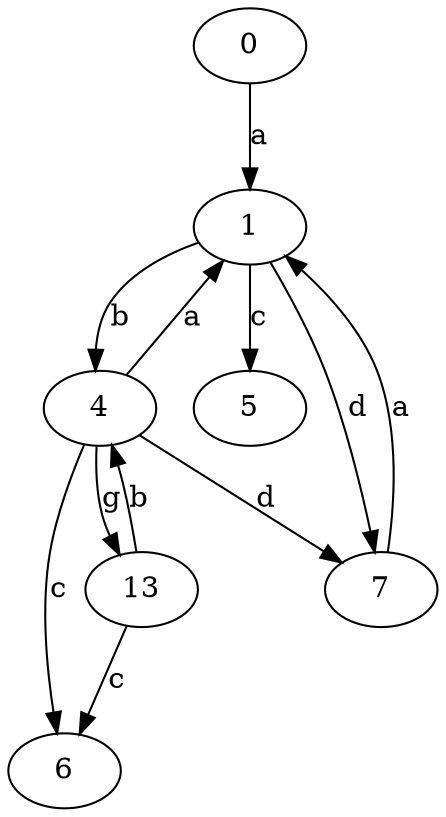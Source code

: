 strict digraph  {
0;
1;
4;
5;
6;
7;
13;
0 -> 1  [label=a];
1 -> 4  [label=b];
1 -> 5  [label=c];
1 -> 7  [label=d];
4 -> 1  [label=a];
4 -> 6  [label=c];
4 -> 7  [label=d];
4 -> 13  [label=g];
7 -> 1  [label=a];
13 -> 4  [label=b];
13 -> 6  [label=c];
}

